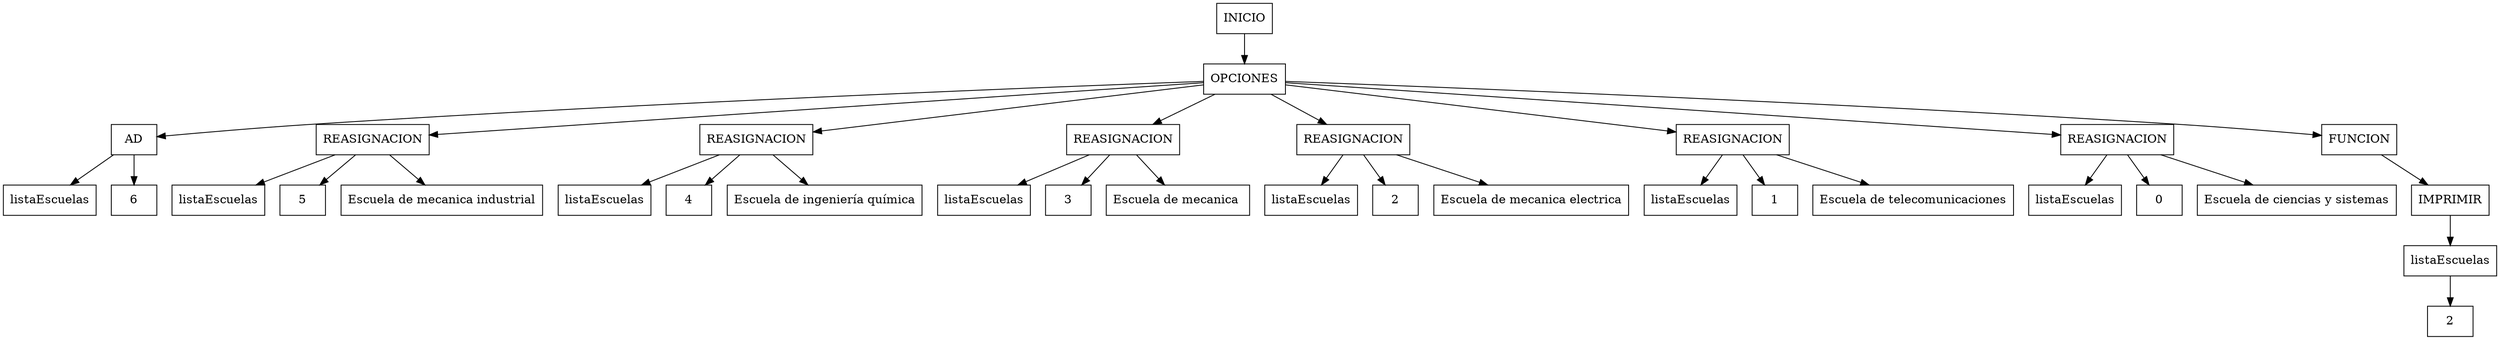 digraph G{
node[shape=box];
rankdir=UD;

"33_INICIO"[label = "INICIO"];
"4_OPCIONES"[label = "OPCIONES"];
"33_INICIO"->"4_OPCIONES";
"4_OPCIONES"[label = "OPCIONES"];
"3_AD"[label = "AD"];
"4_OPCIONES"->"3_AD";
"3_AD"[label = "AD"];
"2_ID"[label = "listaEscuelas"];
"3_AD"->"2_ID";
"3_AD"[label = "AD"];
"1_ENTERO"[label = "6"];
"3_AD"->"1_ENTERO";
"4_OPCIONES"[label = "OPCIONES"];
"8_REASIGNACION"[label = "REASIGNACION"];
"4_OPCIONES"->"8_REASIGNACION";
"8_REASIGNACION"[label = "REASIGNACION"];
"7_ID"[label = "listaEscuelas"];
"8_REASIGNACION"->"7_ID";
"8_REASIGNACION"[label = "REASIGNACION"];
"5_ENTERO"[label = "5"];
"8_REASIGNACION"->"5_ENTERO";
"8_REASIGNACION"[label = "REASIGNACION"];
"6_CADENA"[label = "Escuela de mecanica industrial"];
"8_REASIGNACION"->"6_CADENA";
"4_OPCIONES"[label = "OPCIONES"];
"12_REASIGNACION"[label = "REASIGNACION"];
"4_OPCIONES"->"12_REASIGNACION";
"12_REASIGNACION"[label = "REASIGNACION"];
"11_ID"[label = "listaEscuelas"];
"12_REASIGNACION"->"11_ID";
"12_REASIGNACION"[label = "REASIGNACION"];
"9_ENTERO"[label = "4"];
"12_REASIGNACION"->"9_ENTERO";
"12_REASIGNACION"[label = "REASIGNACION"];
"10_CADENA"[label = "Escuela de ingeniería química"];
"12_REASIGNACION"->"10_CADENA";
"4_OPCIONES"[label = "OPCIONES"];
"16_REASIGNACION"[label = "REASIGNACION"];
"4_OPCIONES"->"16_REASIGNACION";
"16_REASIGNACION"[label = "REASIGNACION"];
"15_ID"[label = "listaEscuelas"];
"16_REASIGNACION"->"15_ID";
"16_REASIGNACION"[label = "REASIGNACION"];
"13_ENTERO"[label = "3"];
"16_REASIGNACION"->"13_ENTERO";
"16_REASIGNACION"[label = "REASIGNACION"];
"14_CADENA"[label = "Escuela de mecanica "];
"16_REASIGNACION"->"14_CADENA";
"4_OPCIONES"[label = "OPCIONES"];
"20_REASIGNACION"[label = "REASIGNACION"];
"4_OPCIONES"->"20_REASIGNACION";
"20_REASIGNACION"[label = "REASIGNACION"];
"19_ID"[label = "listaEscuelas"];
"20_REASIGNACION"->"19_ID";
"20_REASIGNACION"[label = "REASIGNACION"];
"17_ENTERO"[label = "2"];
"20_REASIGNACION"->"17_ENTERO";
"20_REASIGNACION"[label = "REASIGNACION"];
"18_CADENA"[label = "Escuela de mecanica electrica"];
"20_REASIGNACION"->"18_CADENA";
"4_OPCIONES"[label = "OPCIONES"];
"24_REASIGNACION"[label = "REASIGNACION"];
"4_OPCIONES"->"24_REASIGNACION";
"24_REASIGNACION"[label = "REASIGNACION"];
"23_ID"[label = "listaEscuelas"];
"24_REASIGNACION"->"23_ID";
"24_REASIGNACION"[label = "REASIGNACION"];
"21_ENTERO"[label = "1"];
"24_REASIGNACION"->"21_ENTERO";
"24_REASIGNACION"[label = "REASIGNACION"];
"22_CADENA"[label = "Escuela de telecomunicaciones"];
"24_REASIGNACION"->"22_CADENA";
"4_OPCIONES"[label = "OPCIONES"];
"28_REASIGNACION"[label = "REASIGNACION"];
"4_OPCIONES"->"28_REASIGNACION";
"28_REASIGNACION"[label = "REASIGNACION"];
"27_ID"[label = "listaEscuelas"];
"28_REASIGNACION"->"27_ID";
"28_REASIGNACION"[label = "REASIGNACION"];
"25_ENTERO"[label = "0"];
"28_REASIGNACION"->"25_ENTERO";
"28_REASIGNACION"[label = "REASIGNACION"];
"26_CADENA"[label = "Escuela de ciencias y sistemas"];
"28_REASIGNACION"->"26_CADENA";
"4_OPCIONES"[label = "OPCIONES"];
"32_FUNCION"[label = "FUNCION"];
"4_OPCIONES"->"32_FUNCION";
"32_FUNCION"[label = "FUNCION"];
"31_IMPRIMIR"[label = "IMPRIMIR"];
"32_FUNCION"->"31_IMPRIMIR";
"31_IMPRIMIR"[label = "IMPRIMIR"];
"30_ID"[label = "listaEscuelas"];
"31_IMPRIMIR"->"30_ID";
"30_ID"[label = "listaEscuelas"];
"29_ENTERO"[label = "2"];
"30_ID"->"29_ENTERO";


}
